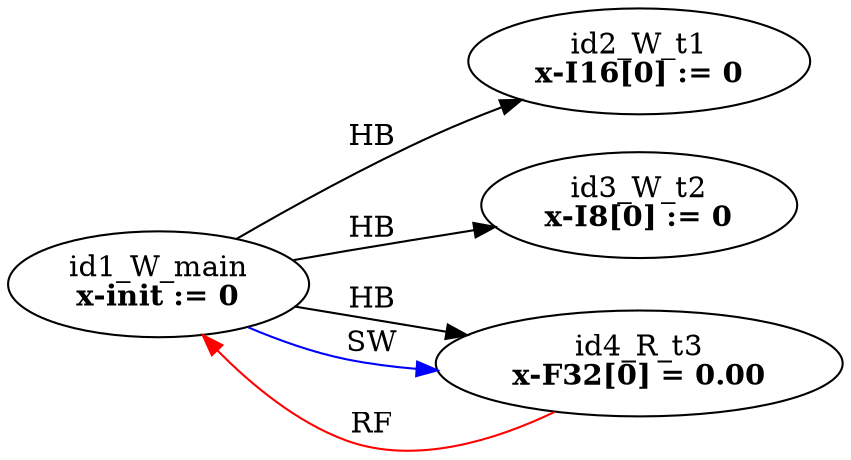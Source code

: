 digraph memory_model {
rankdir=LR;
splines=true; esep=0.5;
id1_W_main -> id2_W_t1 [label = "HB", color="black"];
id1_W_main -> id3_W_t2 [label = "HB", color="black"];
id1_W_main -> id4_R_t3 [label = "HB", color="black"];
id4_R_t3 -> id1_W_main [label = "RF", color="red"];
id1_W_main -> id4_R_t3 [label = "SW", color="blue"];
id1_W_main [label=<id1_W_main<br/><B>x-init := 0</B>>, pos="5.0,2!"]
id2_W_t1 [label=<id2_W_t1<br/><B>x-I16[0] := 0</B>>, pos="0,0!"]
id3_W_t2 [label=<id3_W_t2<br/><B>x-I8[0] := 0</B>>, pos="5,0!"]
id4_R_t3 [label=<id4_R_t3<br/><B>x-F32[0] = 0.00</B>>, pos="10,0!"]
}